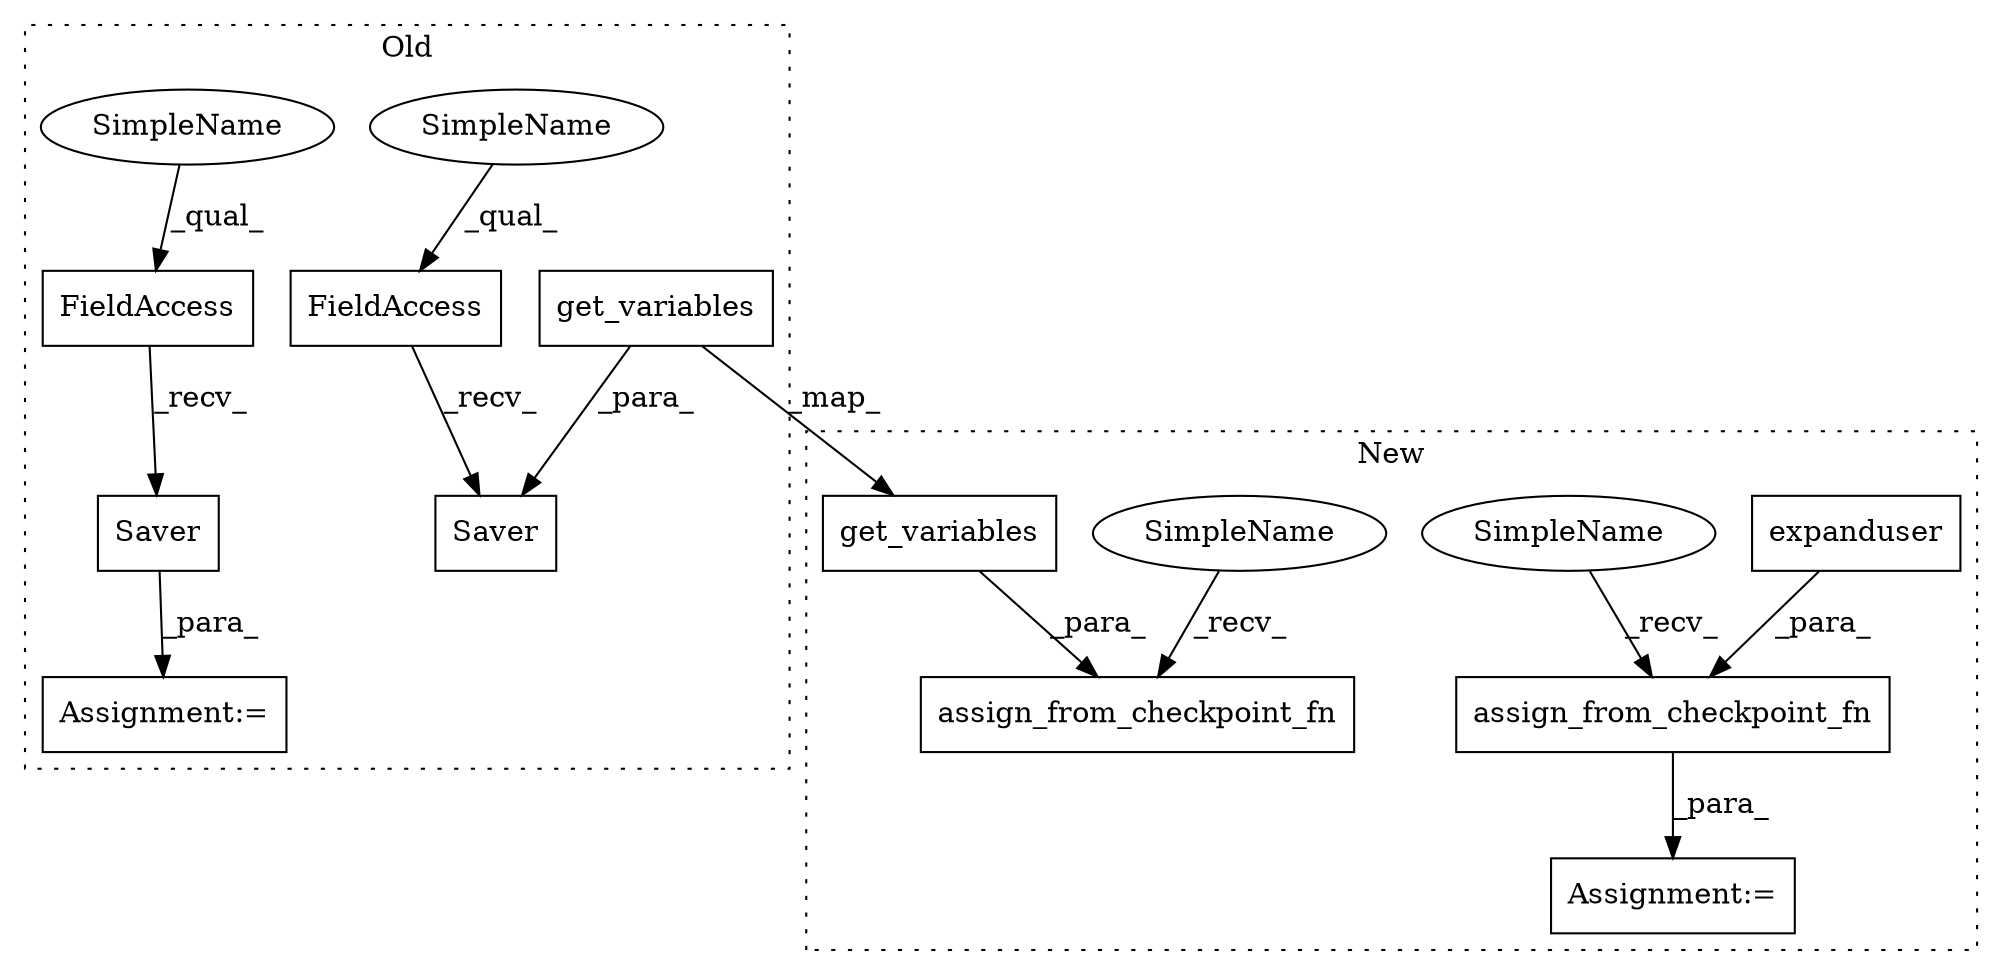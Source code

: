 digraph G {
subgraph cluster0 {
1 [label="Saver" a="32" s="5272,5306" l="6,1" shape="box"];
4 [label="FieldAccess" a="22" s="5255" l="16" shape="box"];
5 [label="FieldAccess" a="22" s="5538" l="16" shape="box"];
6 [label="Saver" a="32" s="5555,5571" l="6,1" shape="box"];
7 [label="Assignment:=" a="7" s="5537" l="1" shape="box"];
9 [label="get_variables" a="32" s="5283,5305" l="14,1" shape="box"];
14 [label="SimpleName" a="42" s="5255" l="10" shape="ellipse"];
15 [label="SimpleName" a="42" s="5538" l="10" shape="ellipse"];
label = "Old";
style="dotted";
}
subgraph cluster1 {
2 [label="expanduser" a="32" s="5493,5520" l="11,1" shape="box"];
3 [label="assign_from_checkpoint_fn" a="32" s="5459,5532" l="26,1" shape="box"];
8 [label="assign_from_checkpoint_fn" a="32" s="5350,5426" l="26,1" shape="box"];
10 [label="get_variables" a="32" s="5403,5425" l="14,1" shape="box"];
11 [label="Assignment:=" a="7" s="5453" l="1" shape="box"];
12 [label="SimpleName" a="42" s="5454" l="4" shape="ellipse"];
13 [label="SimpleName" a="42" s="5345" l="4" shape="ellipse"];
label = "New";
style="dotted";
}
2 -> 3 [label="_para_"];
3 -> 11 [label="_para_"];
4 -> 1 [label="_recv_"];
5 -> 6 [label="_recv_"];
6 -> 7 [label="_para_"];
9 -> 1 [label="_para_"];
9 -> 10 [label="_map_"];
10 -> 8 [label="_para_"];
12 -> 3 [label="_recv_"];
13 -> 8 [label="_recv_"];
14 -> 4 [label="_qual_"];
15 -> 5 [label="_qual_"];
}